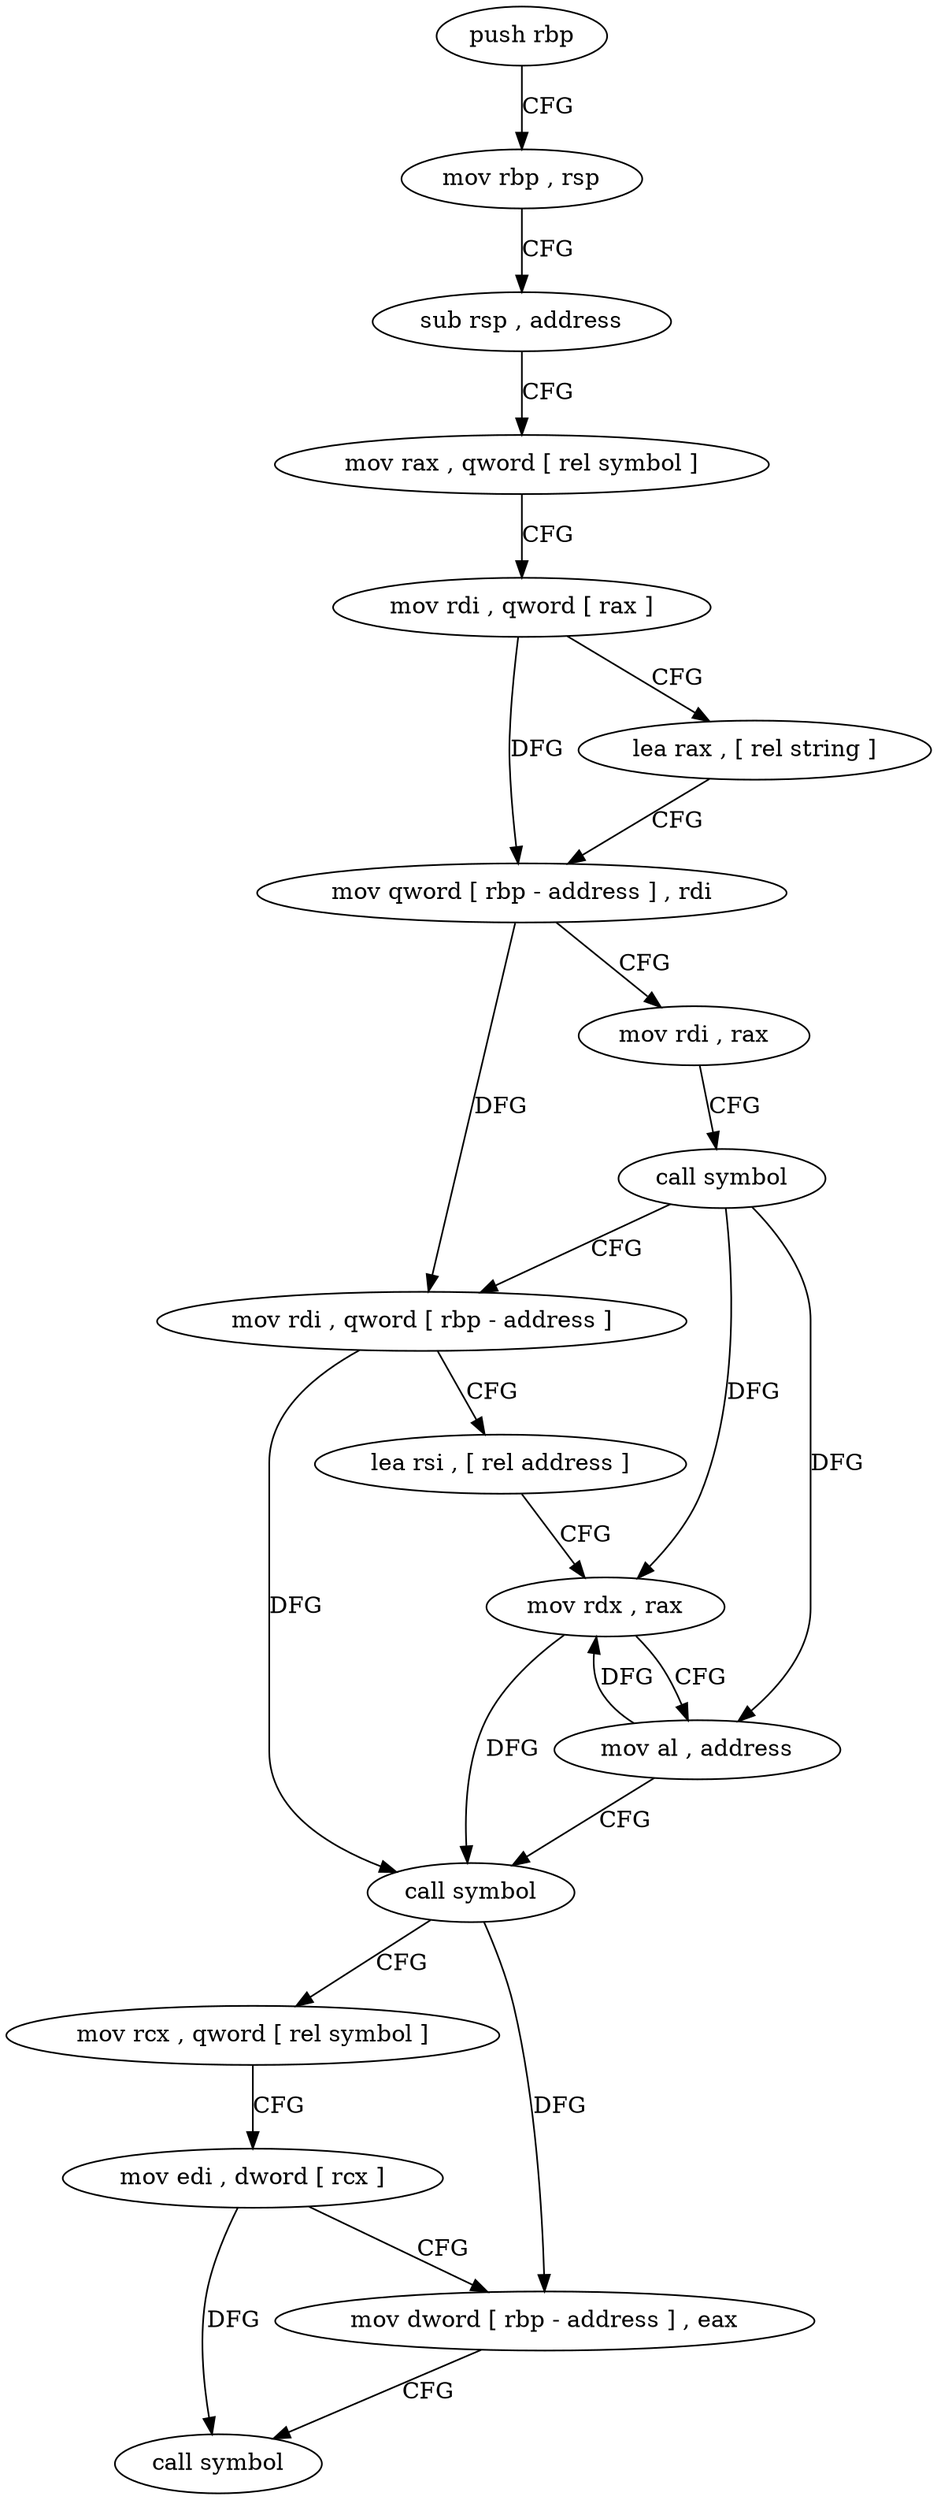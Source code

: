 digraph "func" {
"281088" [label = "push rbp" ]
"281089" [label = "mov rbp , rsp" ]
"281092" [label = "sub rsp , address" ]
"281096" [label = "mov rax , qword [ rel symbol ]" ]
"281103" [label = "mov rdi , qword [ rax ]" ]
"281106" [label = "lea rax , [ rel string ]" ]
"281113" [label = "mov qword [ rbp - address ] , rdi" ]
"281117" [label = "mov rdi , rax" ]
"281120" [label = "call symbol" ]
"281125" [label = "mov rdi , qword [ rbp - address ]" ]
"281129" [label = "lea rsi , [ rel address ]" ]
"281136" [label = "mov rdx , rax" ]
"281139" [label = "mov al , address" ]
"281141" [label = "call symbol" ]
"281146" [label = "mov rcx , qword [ rel symbol ]" ]
"281153" [label = "mov edi , dword [ rcx ]" ]
"281155" [label = "mov dword [ rbp - address ] , eax" ]
"281158" [label = "call symbol" ]
"281088" -> "281089" [ label = "CFG" ]
"281089" -> "281092" [ label = "CFG" ]
"281092" -> "281096" [ label = "CFG" ]
"281096" -> "281103" [ label = "CFG" ]
"281103" -> "281106" [ label = "CFG" ]
"281103" -> "281113" [ label = "DFG" ]
"281106" -> "281113" [ label = "CFG" ]
"281113" -> "281117" [ label = "CFG" ]
"281113" -> "281125" [ label = "DFG" ]
"281117" -> "281120" [ label = "CFG" ]
"281120" -> "281125" [ label = "CFG" ]
"281120" -> "281136" [ label = "DFG" ]
"281120" -> "281139" [ label = "DFG" ]
"281125" -> "281129" [ label = "CFG" ]
"281125" -> "281141" [ label = "DFG" ]
"281129" -> "281136" [ label = "CFG" ]
"281136" -> "281139" [ label = "CFG" ]
"281136" -> "281141" [ label = "DFG" ]
"281139" -> "281141" [ label = "CFG" ]
"281139" -> "281136" [ label = "DFG" ]
"281141" -> "281146" [ label = "CFG" ]
"281141" -> "281155" [ label = "DFG" ]
"281146" -> "281153" [ label = "CFG" ]
"281153" -> "281155" [ label = "CFG" ]
"281153" -> "281158" [ label = "DFG" ]
"281155" -> "281158" [ label = "CFG" ]
}
